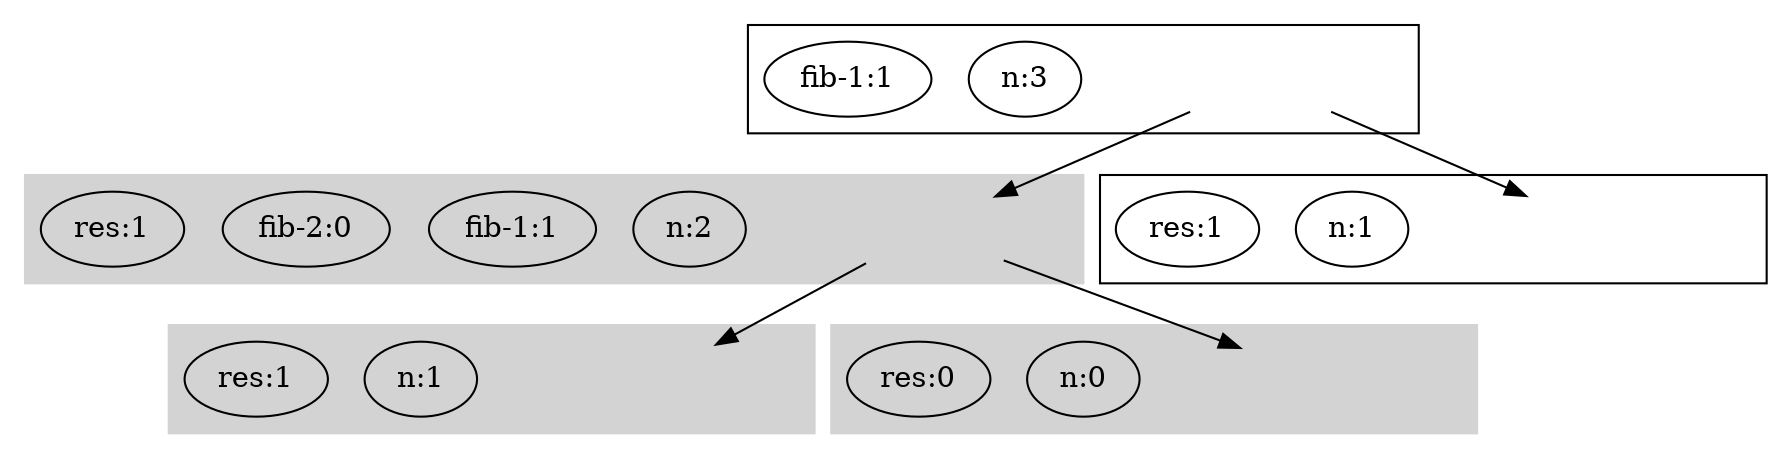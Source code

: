digraph root {
	graph [compound=true]
	subgraph cluster__3_0 {
		graph [label=""]
		cluster__3_0 [style=invisible]
		"66_n:3" [label="n:3"]
		"67_fib-1:1" [label="fib-1:1"]
	}
	subgraph cluster__2_1 {
		graph [color=lightgrey label="" style=filled]
		cluster__2_1 [style=invisible]
		cluster__3_0 -> cluster__2_1
		"68_n:2" [label="n:2"]
		"69_fib-1:1" [label="fib-1:1"]
		"70_fib-2:0" [label="fib-2:0"]
		"71_res:1" [label="res:1"]
	}
	subgraph cluster__1_2 {
		graph [color=lightgrey label="" style=filled]
		cluster__1_2 [style=invisible]
		cluster__2_1 -> cluster__1_2
		"72_n:1" [label="n:1"]
		"73_res:1" [label="res:1"]
	}
	subgraph cluster__0_5 {
		graph [color=lightgrey label="" style=filled]
		cluster__0_5 [style=invisible]
		cluster__2_1 -> cluster__0_5
		"74_n:0" [label="n:0"]
		"75_res:0" [label="res:0"]
	}
	subgraph cluster__1_10 {
		graph [label=""]
		cluster__1_10 [style=invisible]
		cluster__3_0 -> cluster__1_10
		"76_n:1" [label="n:1"]
		"77_res:1" [label="res:1"]
	}
}